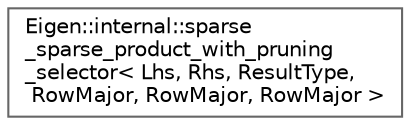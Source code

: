 digraph "类继承关系图"
{
 // LATEX_PDF_SIZE
  bgcolor="transparent";
  edge [fontname=Helvetica,fontsize=10,labelfontname=Helvetica,labelfontsize=10];
  node [fontname=Helvetica,fontsize=10,shape=box,height=0.2,width=0.4];
  rankdir="LR";
  Node0 [id="Node000000",label="Eigen::internal::sparse\l_sparse_product_with_pruning\l_selector\< Lhs, Rhs, ResultType,\l RowMajor, RowMajor, RowMajor \>",height=0.2,width=0.4,color="grey40", fillcolor="white", style="filled",URL="$struct_eigen_1_1internal_1_1sparse__sparse__product__with__pruning__selector_3_01_lhs_00_01_rhs_ac6a83f16fa8af56c1b06b928dbc0536.html",tooltip=" "];
}
